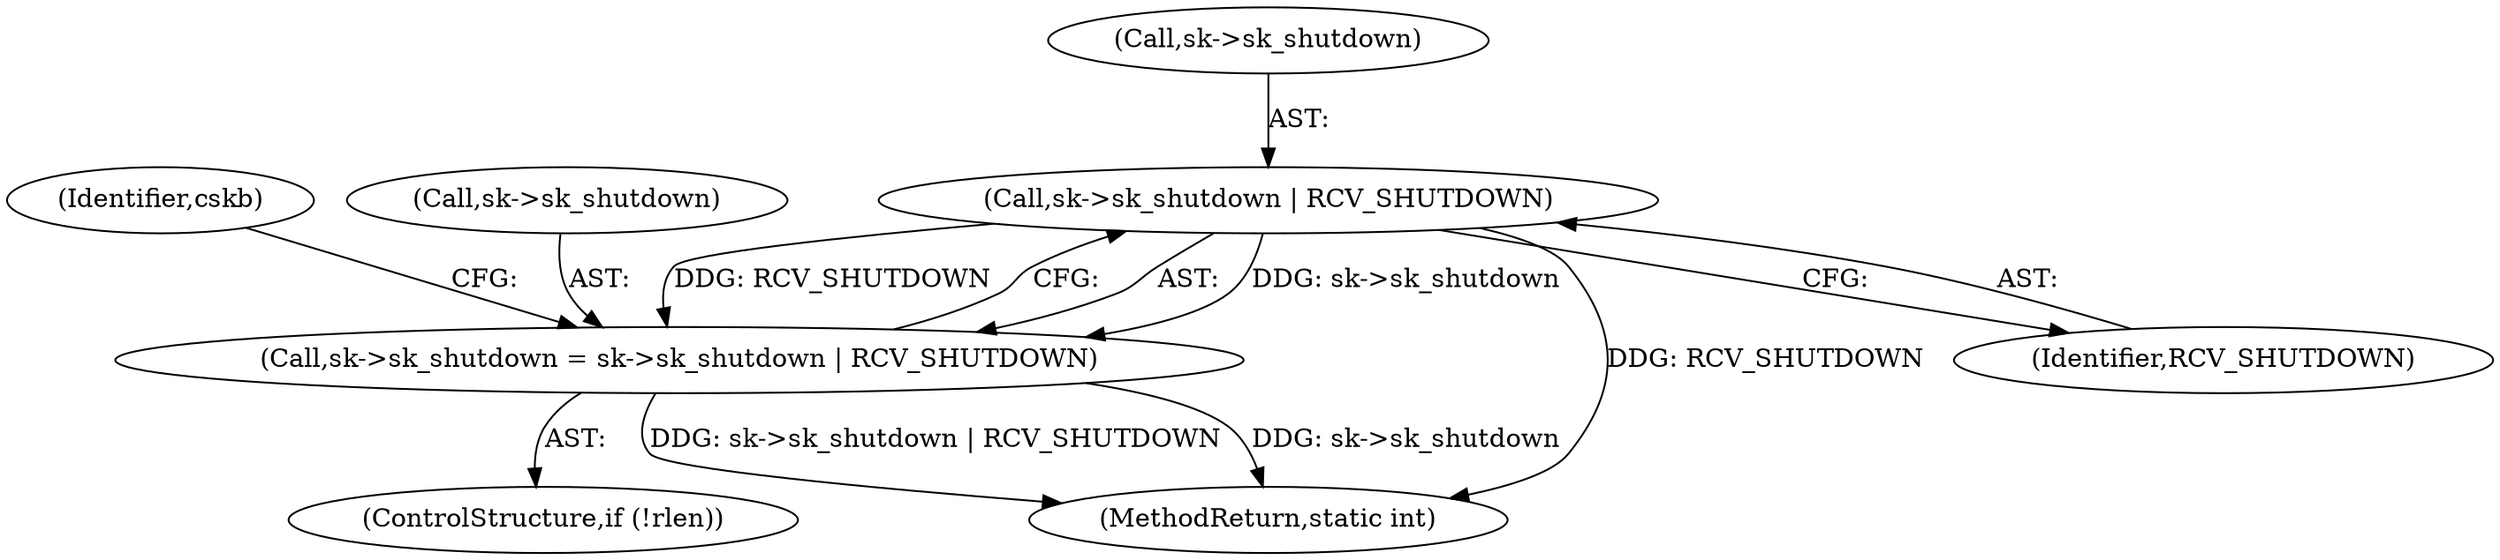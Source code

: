 digraph "0_linux_f3d3342602f8bcbf37d7c46641cb9bca7618eb1c_18@pointer" {
"1000220" [label="(Call,sk->sk_shutdown | RCV_SHUTDOWN)"];
"1000216" [label="(Call,sk->sk_shutdown = sk->sk_shutdown | RCV_SHUTDOWN)"];
"1000460" [label="(MethodReturn,static int)"];
"1000216" [label="(Call,sk->sk_shutdown = sk->sk_shutdown | RCV_SHUTDOWN)"];
"1000213" [label="(ControlStructure,if (!rlen))"];
"1000220" [label="(Call,sk->sk_shutdown | RCV_SHUTDOWN)"];
"1000224" [label="(Identifier,RCV_SHUTDOWN)"];
"1000226" [label="(Identifier,cskb)"];
"1000217" [label="(Call,sk->sk_shutdown)"];
"1000221" [label="(Call,sk->sk_shutdown)"];
"1000220" -> "1000216"  [label="AST: "];
"1000220" -> "1000224"  [label="CFG: "];
"1000221" -> "1000220"  [label="AST: "];
"1000224" -> "1000220"  [label="AST: "];
"1000216" -> "1000220"  [label="CFG: "];
"1000220" -> "1000460"  [label="DDG: RCV_SHUTDOWN"];
"1000220" -> "1000216"  [label="DDG: sk->sk_shutdown"];
"1000220" -> "1000216"  [label="DDG: RCV_SHUTDOWN"];
"1000216" -> "1000213"  [label="AST: "];
"1000217" -> "1000216"  [label="AST: "];
"1000226" -> "1000216"  [label="CFG: "];
"1000216" -> "1000460"  [label="DDG: sk->sk_shutdown"];
"1000216" -> "1000460"  [label="DDG: sk->sk_shutdown | RCV_SHUTDOWN"];
}
